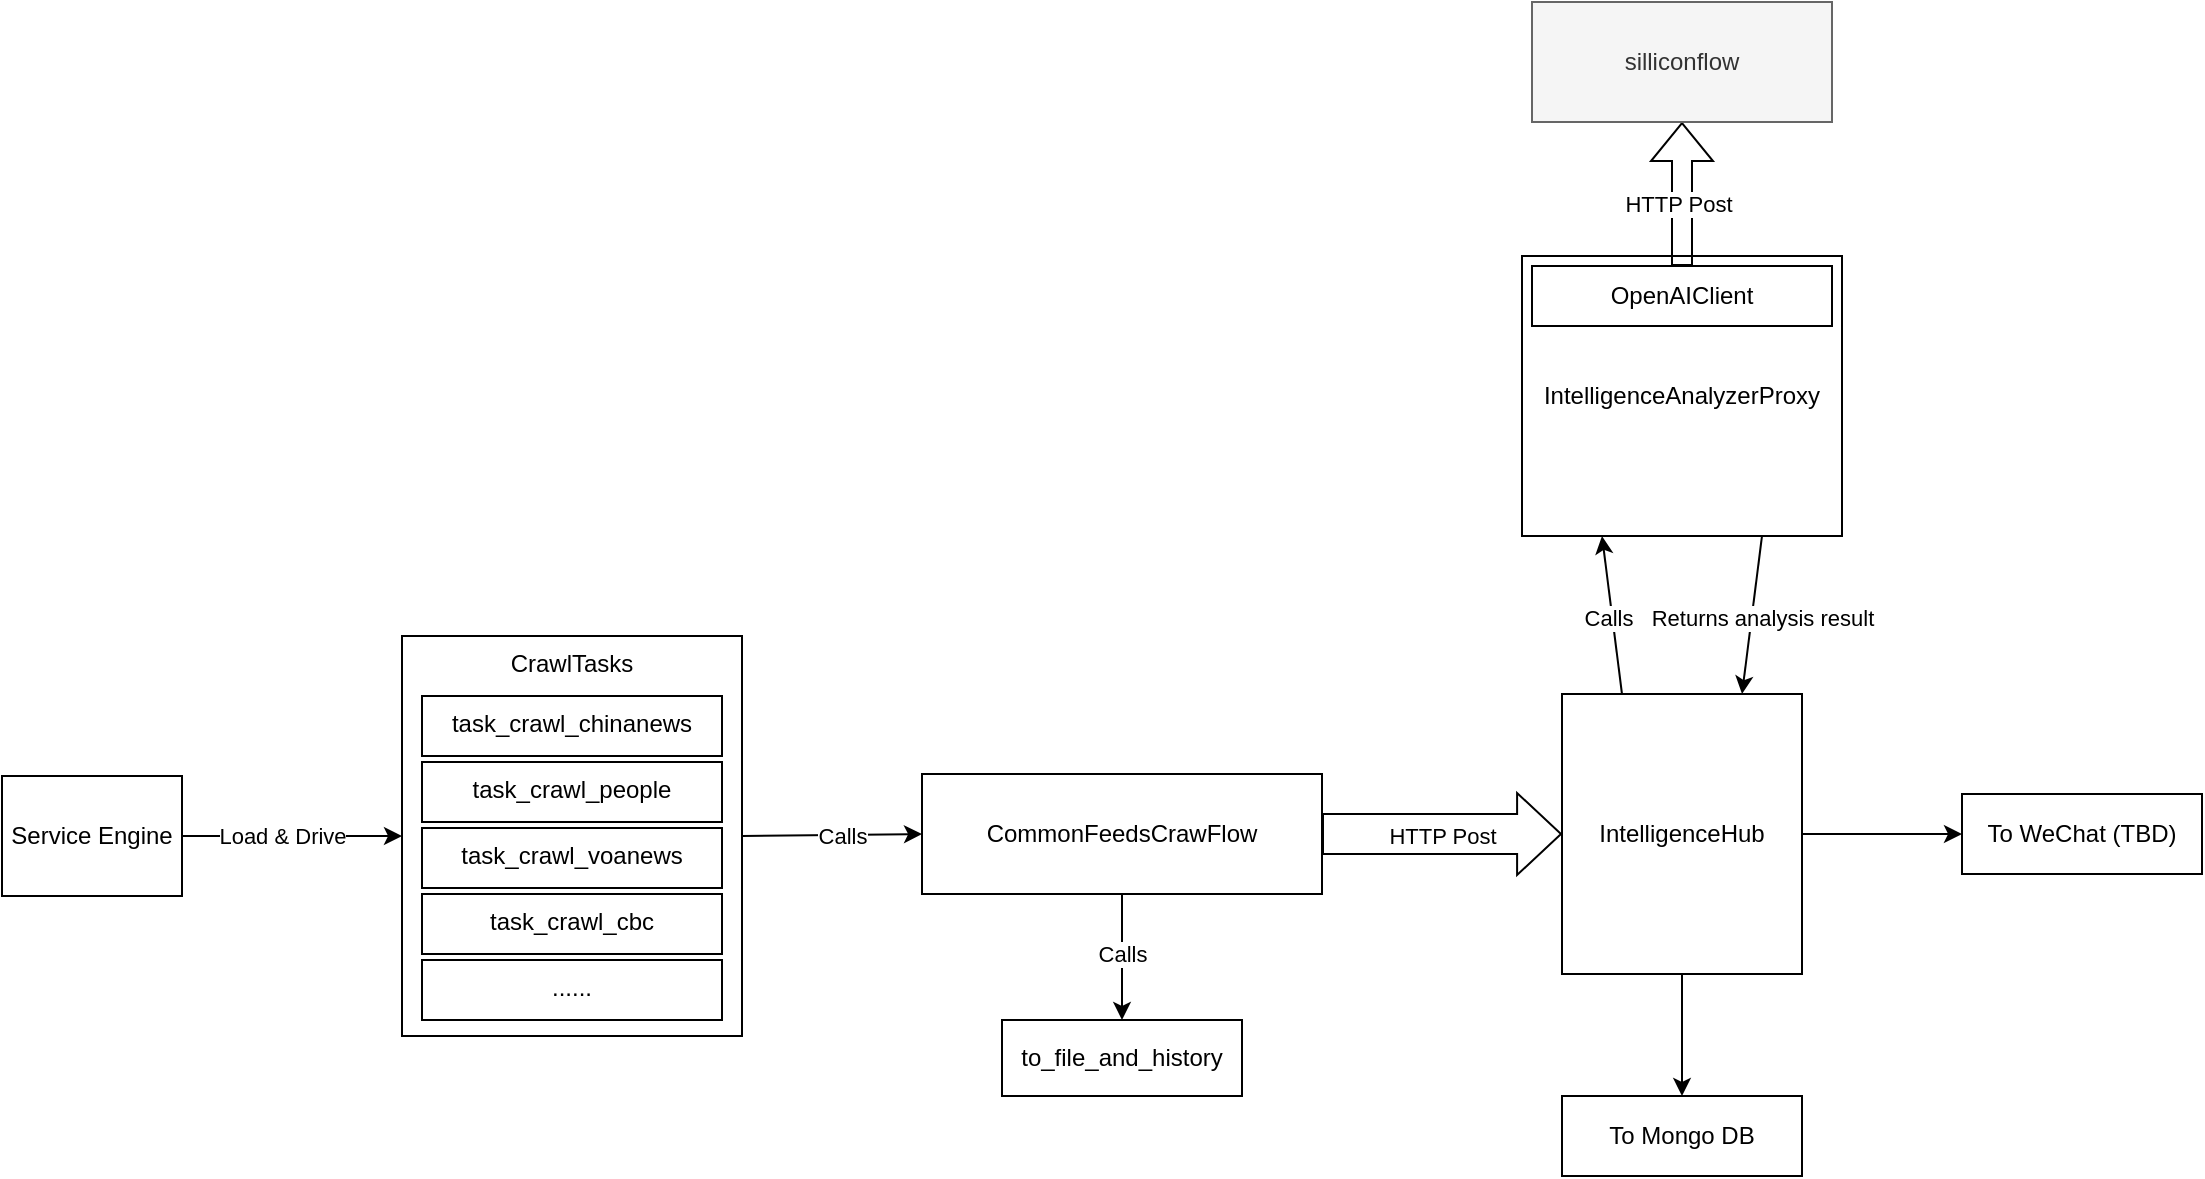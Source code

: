 <mxfile version="24.7.17">
  <diagram name="Page-1" id="2_3g83a12pB4CoGVKxOI">
    <mxGraphModel dx="1566" dy="491" grid="1" gridSize="10" guides="1" tooltips="1" connect="1" arrows="1" fold="1" page="1" pageScale="1" pageWidth="850" pageHeight="1100" math="0" shadow="0">
      <root>
        <mxCell id="0" />
        <mxCell id="1" parent="0" />
        <mxCell id="4ipPZO0oyNRUqfnkRR5Q-1" value="IntelligenceHub" style="rounded=0;whiteSpace=wrap;html=1;" vertex="1" parent="1">
          <mxGeometry x="720" y="359" width="120" height="140" as="geometry" />
        </mxCell>
        <mxCell id="4ipPZO0oyNRUqfnkRR5Q-2" value="Service Engine" style="rounded=0;whiteSpace=wrap;html=1;align=center;horizontal=1;verticalAlign=middle;" vertex="1" parent="1">
          <mxGeometry x="-60" y="400" width="90" height="60" as="geometry" />
        </mxCell>
        <mxCell id="4ipPZO0oyNRUqfnkRR5Q-3" value="CrawlTasks" style="rounded=0;whiteSpace=wrap;html=1;verticalAlign=top;" vertex="1" parent="1">
          <mxGeometry x="140" y="330" width="170" height="200" as="geometry" />
        </mxCell>
        <mxCell id="4ipPZO0oyNRUqfnkRR5Q-4" value="task_crawl_chinanews" style="rounded=0;whiteSpace=wrap;html=1;verticalAlign=top;" vertex="1" parent="1">
          <mxGeometry x="150" y="360" width="150" height="30" as="geometry" />
        </mxCell>
        <mxCell id="4ipPZO0oyNRUqfnkRR5Q-5" value="task_crawl_people" style="rounded=0;whiteSpace=wrap;html=1;verticalAlign=top;" vertex="1" parent="1">
          <mxGeometry x="150" y="393" width="150" height="30" as="geometry" />
        </mxCell>
        <mxCell id="4ipPZO0oyNRUqfnkRR5Q-6" value="task_crawl_voanews" style="rounded=0;whiteSpace=wrap;html=1;verticalAlign=top;" vertex="1" parent="1">
          <mxGeometry x="150" y="426" width="150" height="30" as="geometry" />
        </mxCell>
        <mxCell id="4ipPZO0oyNRUqfnkRR5Q-7" value="task_crawl_cbc" style="rounded=0;whiteSpace=wrap;html=1;verticalAlign=top;" vertex="1" parent="1">
          <mxGeometry x="150" y="459" width="150" height="30" as="geometry" />
        </mxCell>
        <mxCell id="4ipPZO0oyNRUqfnkRR5Q-8" value="......" style="rounded=0;whiteSpace=wrap;html=1;verticalAlign=top;" vertex="1" parent="1">
          <mxGeometry x="150" y="492" width="150" height="30" as="geometry" />
        </mxCell>
        <mxCell id="4ipPZO0oyNRUqfnkRR5Q-11" value="CommonFeedsCrawFlow" style="rounded=0;whiteSpace=wrap;html=1;" vertex="1" parent="1">
          <mxGeometry x="400" y="399" width="200" height="60" as="geometry" />
        </mxCell>
        <mxCell id="4ipPZO0oyNRUqfnkRR5Q-12" value="" style="endArrow=classic;html=1;rounded=0;entryX=0;entryY=0.5;entryDx=0;entryDy=0;" edge="1" parent="1" target="4ipPZO0oyNRUqfnkRR5Q-11">
          <mxGeometry width="50" height="50" relative="1" as="geometry">
            <mxPoint x="310" y="430" as="sourcePoint" />
            <mxPoint x="390" y="460" as="targetPoint" />
          </mxGeometry>
        </mxCell>
        <mxCell id="4ipPZO0oyNRUqfnkRR5Q-13" value="Calls" style="edgeLabel;html=1;align=center;verticalAlign=middle;resizable=0;points=[];" vertex="1" connectable="0" parent="4ipPZO0oyNRUqfnkRR5Q-12">
          <mxGeometry x="0.42" y="-1" relative="1" as="geometry">
            <mxPoint x="-14" y="-1" as="offset" />
          </mxGeometry>
        </mxCell>
        <mxCell id="4ipPZO0oyNRUqfnkRR5Q-16" value="IntelligenceAnalyzerProxy" style="rounded=0;whiteSpace=wrap;html=1;" vertex="1" parent="1">
          <mxGeometry x="700" y="140" width="160" height="140" as="geometry" />
        </mxCell>
        <mxCell id="4ipPZO0oyNRUqfnkRR5Q-17" value="" style="endArrow=classic;html=1;rounded=0;entryX=0.25;entryY=1;entryDx=0;entryDy=0;exitX=0.25;exitY=0;exitDx=0;exitDy=0;" edge="1" parent="1" source="4ipPZO0oyNRUqfnkRR5Q-1" target="4ipPZO0oyNRUqfnkRR5Q-16">
          <mxGeometry width="50" height="50" relative="1" as="geometry">
            <mxPoint x="600" y="330" as="sourcePoint" />
            <mxPoint x="650" y="280" as="targetPoint" />
          </mxGeometry>
        </mxCell>
        <mxCell id="4ipPZO0oyNRUqfnkRR5Q-18" value="Calls" style="edgeLabel;html=1;align=center;verticalAlign=middle;resizable=0;points=[];" vertex="1" connectable="0" parent="4ipPZO0oyNRUqfnkRR5Q-17">
          <mxGeometry x="0.425" y="1" relative="1" as="geometry">
            <mxPoint x="1" y="18" as="offset" />
          </mxGeometry>
        </mxCell>
        <mxCell id="4ipPZO0oyNRUqfnkRR5Q-19" value="" style="shape=flexArrow;endArrow=classic;html=1;rounded=0;exitX=1;exitY=0.5;exitDx=0;exitDy=0;entryX=0;entryY=0.5;entryDx=0;entryDy=0;width=20;endSize=6.983;" edge="1" parent="1" source="4ipPZO0oyNRUqfnkRR5Q-11" target="4ipPZO0oyNRUqfnkRR5Q-1">
          <mxGeometry width="50" height="50" relative="1" as="geometry">
            <mxPoint x="620" y="410" as="sourcePoint" />
            <mxPoint x="670" y="360" as="targetPoint" />
          </mxGeometry>
        </mxCell>
        <mxCell id="4ipPZO0oyNRUqfnkRR5Q-20" value="HTTP Post" style="edgeLabel;html=1;align=center;verticalAlign=middle;resizable=0;points=[];" vertex="1" connectable="0" parent="4ipPZO0oyNRUqfnkRR5Q-19">
          <mxGeometry x="0.358" y="2" relative="1" as="geometry">
            <mxPoint x="-22" y="3" as="offset" />
          </mxGeometry>
        </mxCell>
        <mxCell id="4ipPZO0oyNRUqfnkRR5Q-21" value="to_file_and_history" style="rounded=0;whiteSpace=wrap;html=1;" vertex="1" parent="1">
          <mxGeometry x="440" y="522" width="120" height="38" as="geometry" />
        </mxCell>
        <mxCell id="4ipPZO0oyNRUqfnkRR5Q-22" value="" style="endArrow=classic;html=1;rounded=0;exitX=0.5;exitY=1;exitDx=0;exitDy=0;entryX=0.5;entryY=0;entryDx=0;entryDy=0;" edge="1" parent="1" source="4ipPZO0oyNRUqfnkRR5Q-11" target="4ipPZO0oyNRUqfnkRR5Q-21">
          <mxGeometry width="50" height="50" relative="1" as="geometry">
            <mxPoint x="580" y="610" as="sourcePoint" />
            <mxPoint x="630" y="560" as="targetPoint" />
          </mxGeometry>
        </mxCell>
        <mxCell id="4ipPZO0oyNRUqfnkRR5Q-23" value="Calls" style="edgeLabel;html=1;align=center;verticalAlign=middle;resizable=0;points=[];" vertex="1" connectable="0" parent="4ipPZO0oyNRUqfnkRR5Q-22">
          <mxGeometry x="-0.294" y="1" relative="1" as="geometry">
            <mxPoint x="-1" y="8" as="offset" />
          </mxGeometry>
        </mxCell>
        <mxCell id="4ipPZO0oyNRUqfnkRR5Q-24" value="OpenAIClient" style="rounded=0;whiteSpace=wrap;html=1;" vertex="1" parent="1">
          <mxGeometry x="705" y="145" width="150" height="30" as="geometry" />
        </mxCell>
        <mxCell id="4ipPZO0oyNRUqfnkRR5Q-25" value="" style="shape=flexArrow;endArrow=classic;html=1;rounded=0;exitX=0.5;exitY=0;exitDx=0;exitDy=0;entryX=0.5;entryY=1;entryDx=0;entryDy=0;" edge="1" parent="1" source="4ipPZO0oyNRUqfnkRR5Q-24" target="4ipPZO0oyNRUqfnkRR5Q-26">
          <mxGeometry width="50" height="50" relative="1" as="geometry">
            <mxPoint x="720" y="20" as="sourcePoint" />
            <mxPoint x="890" y="100" as="targetPoint" />
          </mxGeometry>
        </mxCell>
        <mxCell id="4ipPZO0oyNRUqfnkRR5Q-27" value="HTTP Post" style="edgeLabel;html=1;align=center;verticalAlign=middle;resizable=0;points=[];" vertex="1" connectable="0" parent="4ipPZO0oyNRUqfnkRR5Q-25">
          <mxGeometry x="-0.119" y="2" relative="1" as="geometry">
            <mxPoint as="offset" />
          </mxGeometry>
        </mxCell>
        <mxCell id="4ipPZO0oyNRUqfnkRR5Q-26" value="silliconflow" style="rounded=0;whiteSpace=wrap;html=1;fillColor=#f5f5f5;fontColor=#333333;strokeColor=#666666;" vertex="1" parent="1">
          <mxGeometry x="705" y="13" width="150" height="60" as="geometry" />
        </mxCell>
        <mxCell id="4ipPZO0oyNRUqfnkRR5Q-28" value="" style="endArrow=classic;html=1;rounded=0;exitX=0.75;exitY=1;exitDx=0;exitDy=0;entryX=0.75;entryY=0;entryDx=0;entryDy=0;" edge="1" parent="1" source="4ipPZO0oyNRUqfnkRR5Q-16" target="4ipPZO0oyNRUqfnkRR5Q-1">
          <mxGeometry width="50" height="50" relative="1" as="geometry">
            <mxPoint x="740" y="370" as="sourcePoint" />
            <mxPoint x="790" y="320" as="targetPoint" />
          </mxGeometry>
        </mxCell>
        <mxCell id="4ipPZO0oyNRUqfnkRR5Q-29" value="Returns analysis result" style="edgeLabel;html=1;align=center;verticalAlign=middle;resizable=0;points=[];" vertex="1" connectable="0" parent="4ipPZO0oyNRUqfnkRR5Q-28">
          <mxGeometry x="-0.34" y="3" relative="1" as="geometry">
            <mxPoint y="14" as="offset" />
          </mxGeometry>
        </mxCell>
        <mxCell id="4ipPZO0oyNRUqfnkRR5Q-30" value="To Mongo DB" style="rounded=0;whiteSpace=wrap;html=1;" vertex="1" parent="1">
          <mxGeometry x="720" y="560" width="120" height="40" as="geometry" />
        </mxCell>
        <mxCell id="4ipPZO0oyNRUqfnkRR5Q-31" value="" style="endArrow=classic;html=1;rounded=0;exitX=0.5;exitY=1;exitDx=0;exitDy=0;entryX=0.5;entryY=0;entryDx=0;entryDy=0;" edge="1" parent="1" source="4ipPZO0oyNRUqfnkRR5Q-1" target="4ipPZO0oyNRUqfnkRR5Q-30">
          <mxGeometry width="50" height="50" relative="1" as="geometry">
            <mxPoint x="850" y="540" as="sourcePoint" />
            <mxPoint x="900" y="490" as="targetPoint" />
          </mxGeometry>
        </mxCell>
        <mxCell id="4ipPZO0oyNRUqfnkRR5Q-32" value="To WeChat (TBD)" style="rounded=0;whiteSpace=wrap;html=1;" vertex="1" parent="1">
          <mxGeometry x="920" y="409" width="120" height="40" as="geometry" />
        </mxCell>
        <mxCell id="4ipPZO0oyNRUqfnkRR5Q-33" value="" style="endArrow=classic;html=1;rounded=0;exitX=1;exitY=0.5;exitDx=0;exitDy=0;entryX=0;entryY=0.5;entryDx=0;entryDy=0;" edge="1" parent="1" source="4ipPZO0oyNRUqfnkRR5Q-1" target="4ipPZO0oyNRUqfnkRR5Q-32">
          <mxGeometry width="50" height="50" relative="1" as="geometry">
            <mxPoint x="910" y="470" as="sourcePoint" />
            <mxPoint x="960" y="420" as="targetPoint" />
          </mxGeometry>
        </mxCell>
        <mxCell id="4ipPZO0oyNRUqfnkRR5Q-36" value="" style="endArrow=classic;html=1;rounded=0;entryX=0;entryY=0.5;entryDx=0;entryDy=0;exitX=1;exitY=0.5;exitDx=0;exitDy=0;" edge="1" parent="1" source="4ipPZO0oyNRUqfnkRR5Q-2" target="4ipPZO0oyNRUqfnkRR5Q-3">
          <mxGeometry width="50" height="50" relative="1" as="geometry">
            <mxPoint y="400" as="sourcePoint" />
            <mxPoint x="50" y="350" as="targetPoint" />
          </mxGeometry>
        </mxCell>
        <mxCell id="4ipPZO0oyNRUqfnkRR5Q-37" value="Load &amp;amp; Drive" style="edgeLabel;html=1;align=center;verticalAlign=middle;resizable=0;points=[];" vertex="1" connectable="0" parent="4ipPZO0oyNRUqfnkRR5Q-36">
          <mxGeometry x="0.512" relative="1" as="geometry">
            <mxPoint x="-33" as="offset" />
          </mxGeometry>
        </mxCell>
      </root>
    </mxGraphModel>
  </diagram>
</mxfile>
